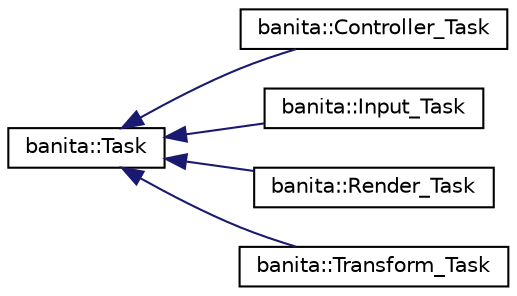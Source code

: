 digraph "Graphical Class Hierarchy"
{
 // LATEX_PDF_SIZE
  edge [fontname="Helvetica",fontsize="10",labelfontname="Helvetica",labelfontsize="10"];
  node [fontname="Helvetica",fontsize="10",shape=record];
  rankdir="LR";
  Node0 [label="banita::Task",height=0.2,width=0.4,color="black", fillcolor="white", style="filled",URL="$d8/dfd/classbanita_1_1_task.html",tooltip=" "];
  Node0 -> Node1 [dir="back",color="midnightblue",fontsize="10",style="solid",fontname="Helvetica"];
  Node1 [label="banita::Controller_Task",height=0.2,width=0.4,color="black", fillcolor="white", style="filled",URL="$dd/dee/classbanita_1_1_controller___task.html",tooltip=" "];
  Node0 -> Node2 [dir="back",color="midnightblue",fontsize="10",style="solid",fontname="Helvetica"];
  Node2 [label="banita::Input_Task",height=0.2,width=0.4,color="black", fillcolor="white", style="filled",URL="$d7/dc0/classbanita_1_1_input___task.html",tooltip=" "];
  Node0 -> Node3 [dir="back",color="midnightblue",fontsize="10",style="solid",fontname="Helvetica"];
  Node3 [label="banita::Render_Task",height=0.2,width=0.4,color="black", fillcolor="white", style="filled",URL="$db/d15/classbanita_1_1_render___task.html",tooltip=" "];
  Node0 -> Node4 [dir="back",color="midnightblue",fontsize="10",style="solid",fontname="Helvetica"];
  Node4 [label="banita::Transform_Task",height=0.2,width=0.4,color="black", fillcolor="white", style="filled",URL="$dc/da0/classbanita_1_1_transform___task.html",tooltip=" "];
}
